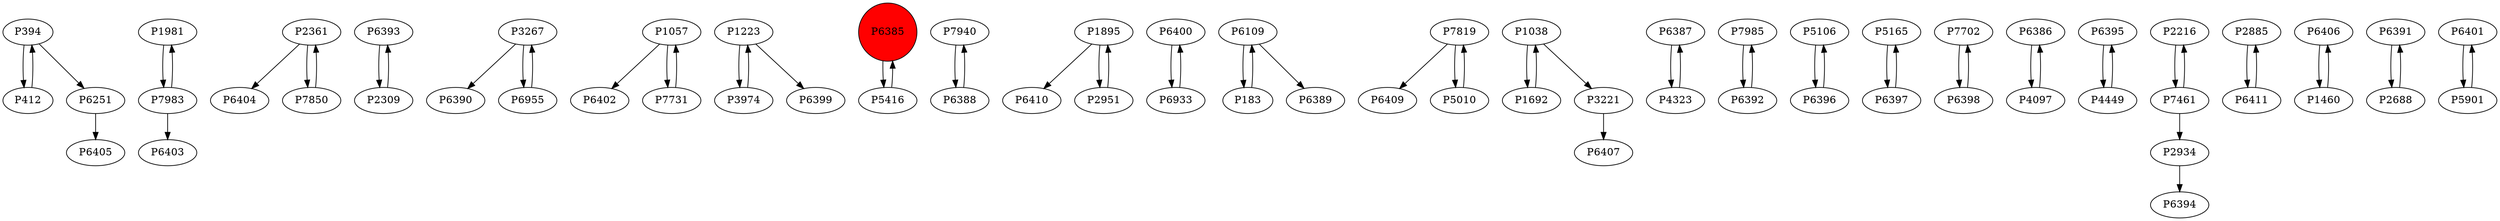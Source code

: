 digraph {
	P394 -> P412
	P1981 -> P7983
	P2361 -> P6404
	P6393 -> P2309
	P3267 -> P6390
	P1057 -> P6402
	P6251 -> P6405
	P1223 -> P3974
	P6385 -> P5416
	P7940 -> P6388
	P1895 -> P6410
	P6400 -> P6933
	P6109 -> P183
	P7983 -> P6403
	P7819 -> P6409
	P1895 -> P2951
	P5010 -> P7819
	P3221 -> P6407
	P6387 -> P4323
	P2309 -> P6393
	P7983 -> P1981
	P7985 -> P6392
	P5106 -> P6396
	P5165 -> P6397
	P3974 -> P1223
	P183 -> P6109
	P412 -> P394
	P1692 -> P1038
	P1223 -> P6399
	P6955 -> P3267
	P7702 -> P6398
	P6398 -> P7702
	P6392 -> P7985
	P3267 -> P6955
	P6386 -> P4097
	P6395 -> P4449
	P2216 -> P7461
	P6388 -> P7940
	P1057 -> P7731
	P7461 -> P2216
	P7731 -> P1057
	P2885 -> P6411
	P1038 -> P3221
	P2934 -> P6394
	P6406 -> P1460
	P4323 -> P6387
	P6391 -> P2688
	P1038 -> P1692
	P1460 -> P6406
	P7850 -> P2361
	P5416 -> P6385
	P4449 -> P6395
	P2951 -> P1895
	P6401 -> P5901
	P4097 -> P6386
	P394 -> P6251
	P6411 -> P2885
	P7819 -> P5010
	P6397 -> P5165
	P2688 -> P6391
	P7461 -> P2934
	P2361 -> P7850
	P5901 -> P6401
	P6109 -> P6389
	P6933 -> P6400
	P6396 -> P5106
	P6385 [shape=circle]
	P6385 [style=filled]
	P6385 [fillcolor=red]
}